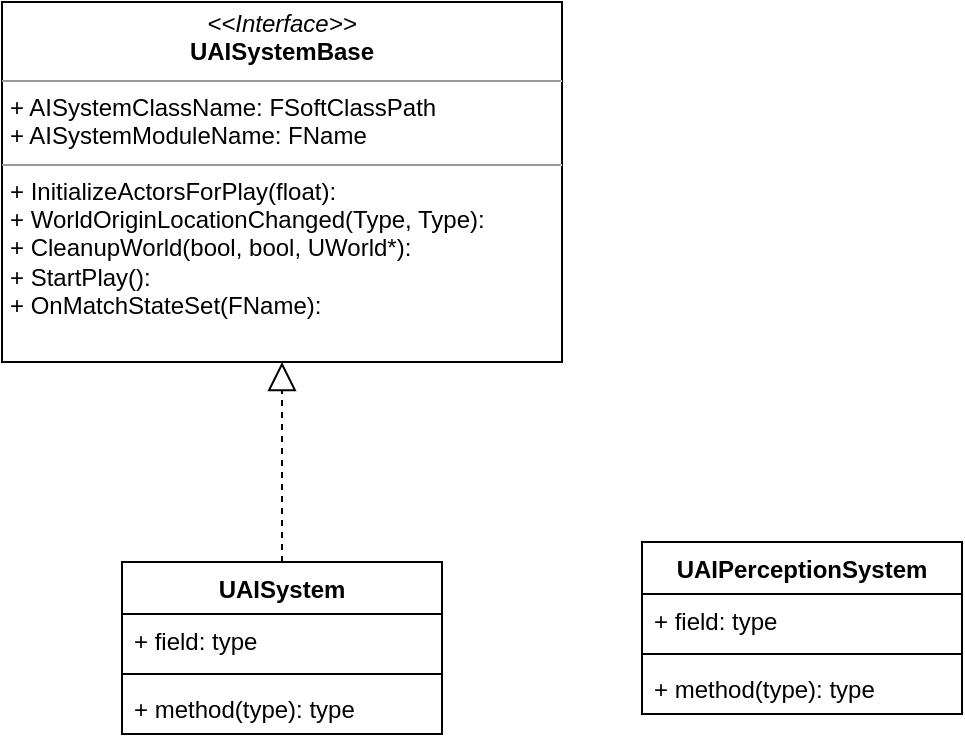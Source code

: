 <mxfile version="20.8.20" type="github">
  <diagram id="C5RBs43oDa-KdzZeNtuy" name="Page-1">
    <mxGraphModel dx="1050" dy="549" grid="1" gridSize="10" guides="1" tooltips="1" connect="1" arrows="1" fold="1" page="1" pageScale="1" pageWidth="827" pageHeight="1169" math="0" shadow="0">
      <root>
        <mxCell id="WIyWlLk6GJQsqaUBKTNV-0" />
        <mxCell id="WIyWlLk6GJQsqaUBKTNV-1" parent="WIyWlLk6GJQsqaUBKTNV-0" />
        <mxCell id="O7YJIovboXYMzGs5MqBT-0" value="UAISystem" style="swimlane;fontStyle=1;align=center;verticalAlign=top;childLayout=stackLayout;horizontal=1;startSize=26;horizontalStack=0;resizeParent=1;resizeParentMax=0;resizeLast=0;collapsible=1;marginBottom=0;" parent="WIyWlLk6GJQsqaUBKTNV-1" vertex="1">
          <mxGeometry x="340" y="330" width="160" height="86" as="geometry" />
        </mxCell>
        <mxCell id="O7YJIovboXYMzGs5MqBT-1" value="+ field: type" style="text;strokeColor=none;fillColor=none;align=left;verticalAlign=top;spacingLeft=4;spacingRight=4;overflow=hidden;rotatable=0;points=[[0,0.5],[1,0.5]];portConstraint=eastwest;" parent="O7YJIovboXYMzGs5MqBT-0" vertex="1">
          <mxGeometry y="26" width="160" height="26" as="geometry" />
        </mxCell>
        <mxCell id="O7YJIovboXYMzGs5MqBT-2" value="" style="line;strokeWidth=1;fillColor=none;align=left;verticalAlign=middle;spacingTop=-1;spacingLeft=3;spacingRight=3;rotatable=0;labelPosition=right;points=[];portConstraint=eastwest;strokeColor=inherit;" parent="O7YJIovboXYMzGs5MqBT-0" vertex="1">
          <mxGeometry y="52" width="160" height="8" as="geometry" />
        </mxCell>
        <mxCell id="O7YJIovboXYMzGs5MqBT-3" value="+ method(type): type" style="text;strokeColor=none;fillColor=none;align=left;verticalAlign=top;spacingLeft=4;spacingRight=4;overflow=hidden;rotatable=0;points=[[0,0.5],[1,0.5]];portConstraint=eastwest;" parent="O7YJIovboXYMzGs5MqBT-0" vertex="1">
          <mxGeometry y="60" width="160" height="26" as="geometry" />
        </mxCell>
        <mxCell id="O7YJIovboXYMzGs5MqBT-5" value="&lt;p style=&quot;margin:0px;margin-top:4px;text-align:center;&quot;&gt;&lt;i&gt;&amp;lt;&amp;lt;Interface&amp;gt;&amp;gt;&lt;/i&gt;&lt;br&gt;&lt;b&gt;UAISystemBase&lt;/b&gt;&lt;br&gt;&lt;/p&gt;&lt;hr size=&quot;1&quot;&gt;&lt;p style=&quot;margin:0px;margin-left:4px;&quot;&gt;+ AISystemClassName: FSoftClassPath&lt;br&gt;+ AISystemModuleName: FName&lt;/p&gt;&lt;hr size=&quot;1&quot;&gt;&lt;p style=&quot;margin:0px;margin-left:4px;&quot;&gt;+ InitializeActorsForPlay(float):&amp;nbsp;&lt;br&gt;+ WorldOriginLocationChanged(Type, Type):&lt;/p&gt;&lt;p style=&quot;margin:0px;margin-left:4px;&quot;&gt;+&amp;nbsp;CleanupWorld(bool, bool, UWorld*):&lt;/p&gt;&lt;p style=&quot;margin:0px;margin-left:4px;&quot;&gt;+ StartPlay():&lt;/p&gt;&lt;p style=&quot;margin:0px;margin-left:4px;&quot;&gt;+&amp;nbsp;OnMatchStateSet(FName):&lt;/p&gt;" style="verticalAlign=top;align=left;overflow=fill;fontSize=12;fontFamily=Helvetica;html=1;" parent="WIyWlLk6GJQsqaUBKTNV-1" vertex="1">
          <mxGeometry x="280" y="50" width="280" height="180" as="geometry" />
        </mxCell>
        <mxCell id="WyIoBnXRUp7ovr1EI7hF-0" value="" style="endArrow=block;dashed=1;endFill=0;endSize=12;html=1;rounded=0;labelBackgroundColor=default;strokeColor=default;fontFamily=Helvetica;fontSize=11;fontColor=default;shape=connector;entryX=0.5;entryY=1;entryDx=0;entryDy=0;exitX=0.5;exitY=0;exitDx=0;exitDy=0;" parent="WIyWlLk6GJQsqaUBKTNV-1" source="O7YJIovboXYMzGs5MqBT-0" target="O7YJIovboXYMzGs5MqBT-5" edge="1">
          <mxGeometry width="160" relative="1" as="geometry">
            <mxPoint x="120" y="320" as="sourcePoint" />
            <mxPoint x="280" y="320" as="targetPoint" />
          </mxGeometry>
        </mxCell>
        <mxCell id="yKEZCKUjkBzK_cPimTZF-0" value="UAIPerceptionSystem" style="swimlane;fontStyle=1;align=center;verticalAlign=top;childLayout=stackLayout;horizontal=1;startSize=26;horizontalStack=0;resizeParent=1;resizeParentMax=0;resizeLast=0;collapsible=1;marginBottom=0;" vertex="1" parent="WIyWlLk6GJQsqaUBKTNV-1">
          <mxGeometry x="600" y="320" width="160" height="86" as="geometry" />
        </mxCell>
        <mxCell id="yKEZCKUjkBzK_cPimTZF-1" value="+ field: type" style="text;strokeColor=none;fillColor=none;align=left;verticalAlign=top;spacingLeft=4;spacingRight=4;overflow=hidden;rotatable=0;points=[[0,0.5],[1,0.5]];portConstraint=eastwest;" vertex="1" parent="yKEZCKUjkBzK_cPimTZF-0">
          <mxGeometry y="26" width="160" height="26" as="geometry" />
        </mxCell>
        <mxCell id="yKEZCKUjkBzK_cPimTZF-2" value="" style="line;strokeWidth=1;fillColor=none;align=left;verticalAlign=middle;spacingTop=-1;spacingLeft=3;spacingRight=3;rotatable=0;labelPosition=right;points=[];portConstraint=eastwest;strokeColor=inherit;" vertex="1" parent="yKEZCKUjkBzK_cPimTZF-0">
          <mxGeometry y="52" width="160" height="8" as="geometry" />
        </mxCell>
        <mxCell id="yKEZCKUjkBzK_cPimTZF-3" value="+ method(type): type" style="text;strokeColor=none;fillColor=none;align=left;verticalAlign=top;spacingLeft=4;spacingRight=4;overflow=hidden;rotatable=0;points=[[0,0.5],[1,0.5]];portConstraint=eastwest;" vertex="1" parent="yKEZCKUjkBzK_cPimTZF-0">
          <mxGeometry y="60" width="160" height="26" as="geometry" />
        </mxCell>
      </root>
    </mxGraphModel>
  </diagram>
</mxfile>
